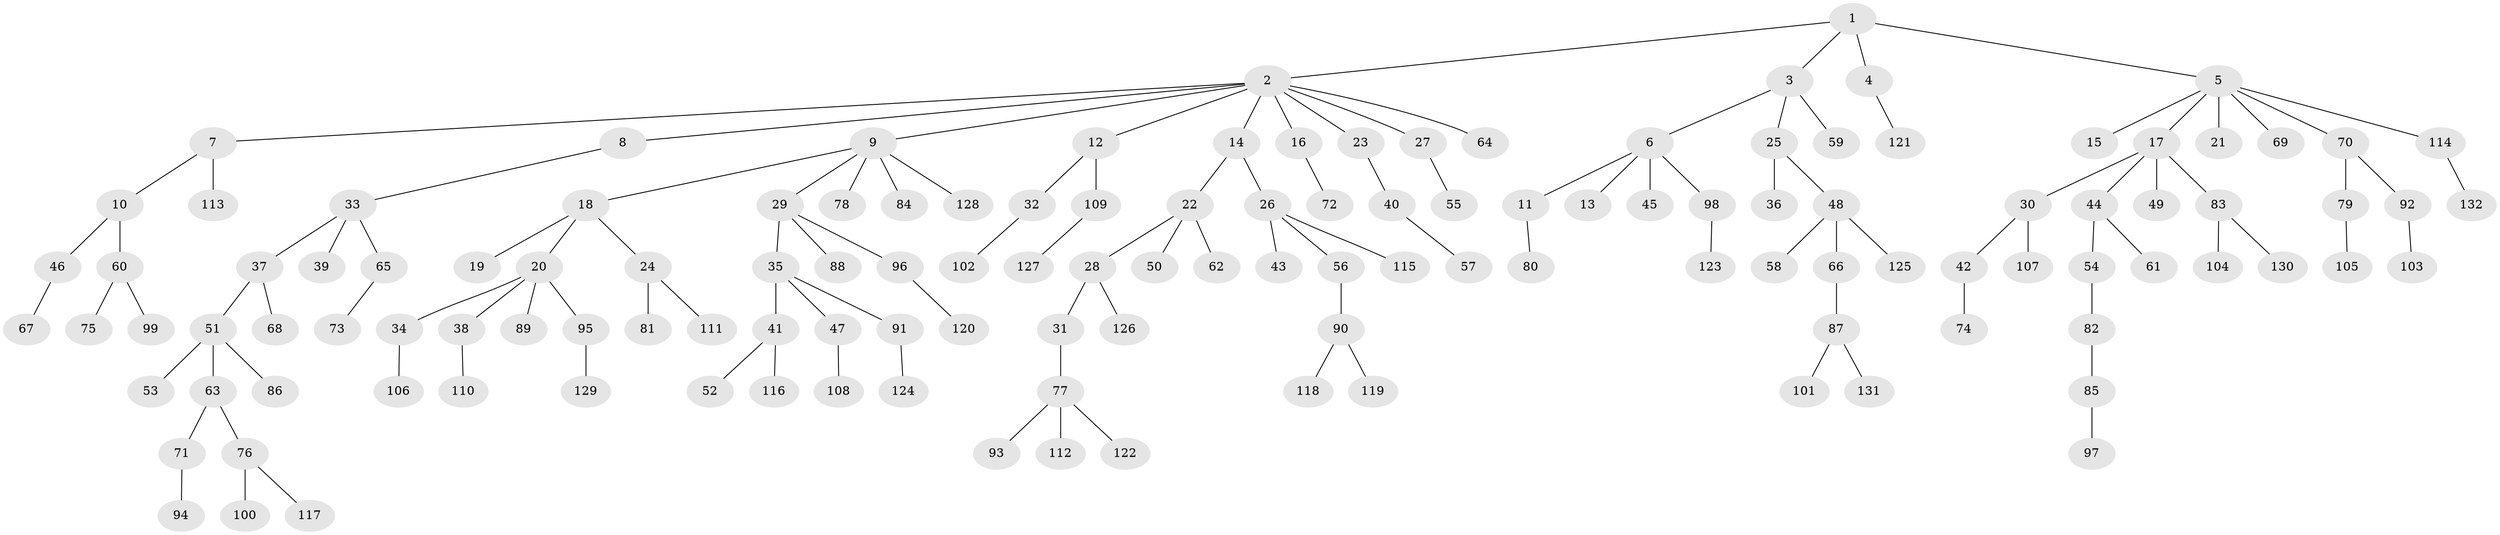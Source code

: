 // Generated by graph-tools (version 1.1) at 2025/50/03/09/25 03:50:23]
// undirected, 132 vertices, 131 edges
graph export_dot {
graph [start="1"]
  node [color=gray90,style=filled];
  1;
  2;
  3;
  4;
  5;
  6;
  7;
  8;
  9;
  10;
  11;
  12;
  13;
  14;
  15;
  16;
  17;
  18;
  19;
  20;
  21;
  22;
  23;
  24;
  25;
  26;
  27;
  28;
  29;
  30;
  31;
  32;
  33;
  34;
  35;
  36;
  37;
  38;
  39;
  40;
  41;
  42;
  43;
  44;
  45;
  46;
  47;
  48;
  49;
  50;
  51;
  52;
  53;
  54;
  55;
  56;
  57;
  58;
  59;
  60;
  61;
  62;
  63;
  64;
  65;
  66;
  67;
  68;
  69;
  70;
  71;
  72;
  73;
  74;
  75;
  76;
  77;
  78;
  79;
  80;
  81;
  82;
  83;
  84;
  85;
  86;
  87;
  88;
  89;
  90;
  91;
  92;
  93;
  94;
  95;
  96;
  97;
  98;
  99;
  100;
  101;
  102;
  103;
  104;
  105;
  106;
  107;
  108;
  109;
  110;
  111;
  112;
  113;
  114;
  115;
  116;
  117;
  118;
  119;
  120;
  121;
  122;
  123;
  124;
  125;
  126;
  127;
  128;
  129;
  130;
  131;
  132;
  1 -- 2;
  1 -- 3;
  1 -- 4;
  1 -- 5;
  2 -- 7;
  2 -- 8;
  2 -- 9;
  2 -- 12;
  2 -- 14;
  2 -- 16;
  2 -- 23;
  2 -- 27;
  2 -- 64;
  3 -- 6;
  3 -- 25;
  3 -- 59;
  4 -- 121;
  5 -- 15;
  5 -- 17;
  5 -- 21;
  5 -- 69;
  5 -- 70;
  5 -- 114;
  6 -- 11;
  6 -- 13;
  6 -- 45;
  6 -- 98;
  7 -- 10;
  7 -- 113;
  8 -- 33;
  9 -- 18;
  9 -- 29;
  9 -- 78;
  9 -- 84;
  9 -- 128;
  10 -- 46;
  10 -- 60;
  11 -- 80;
  12 -- 32;
  12 -- 109;
  14 -- 22;
  14 -- 26;
  16 -- 72;
  17 -- 30;
  17 -- 44;
  17 -- 49;
  17 -- 83;
  18 -- 19;
  18 -- 20;
  18 -- 24;
  20 -- 34;
  20 -- 38;
  20 -- 89;
  20 -- 95;
  22 -- 28;
  22 -- 50;
  22 -- 62;
  23 -- 40;
  24 -- 81;
  24 -- 111;
  25 -- 36;
  25 -- 48;
  26 -- 43;
  26 -- 56;
  26 -- 115;
  27 -- 55;
  28 -- 31;
  28 -- 126;
  29 -- 35;
  29 -- 88;
  29 -- 96;
  30 -- 42;
  30 -- 107;
  31 -- 77;
  32 -- 102;
  33 -- 37;
  33 -- 39;
  33 -- 65;
  34 -- 106;
  35 -- 41;
  35 -- 47;
  35 -- 91;
  37 -- 51;
  37 -- 68;
  38 -- 110;
  40 -- 57;
  41 -- 52;
  41 -- 116;
  42 -- 74;
  44 -- 54;
  44 -- 61;
  46 -- 67;
  47 -- 108;
  48 -- 58;
  48 -- 66;
  48 -- 125;
  51 -- 53;
  51 -- 63;
  51 -- 86;
  54 -- 82;
  56 -- 90;
  60 -- 75;
  60 -- 99;
  63 -- 71;
  63 -- 76;
  65 -- 73;
  66 -- 87;
  70 -- 79;
  70 -- 92;
  71 -- 94;
  76 -- 100;
  76 -- 117;
  77 -- 93;
  77 -- 112;
  77 -- 122;
  79 -- 105;
  82 -- 85;
  83 -- 104;
  83 -- 130;
  85 -- 97;
  87 -- 101;
  87 -- 131;
  90 -- 118;
  90 -- 119;
  91 -- 124;
  92 -- 103;
  95 -- 129;
  96 -- 120;
  98 -- 123;
  109 -- 127;
  114 -- 132;
}

